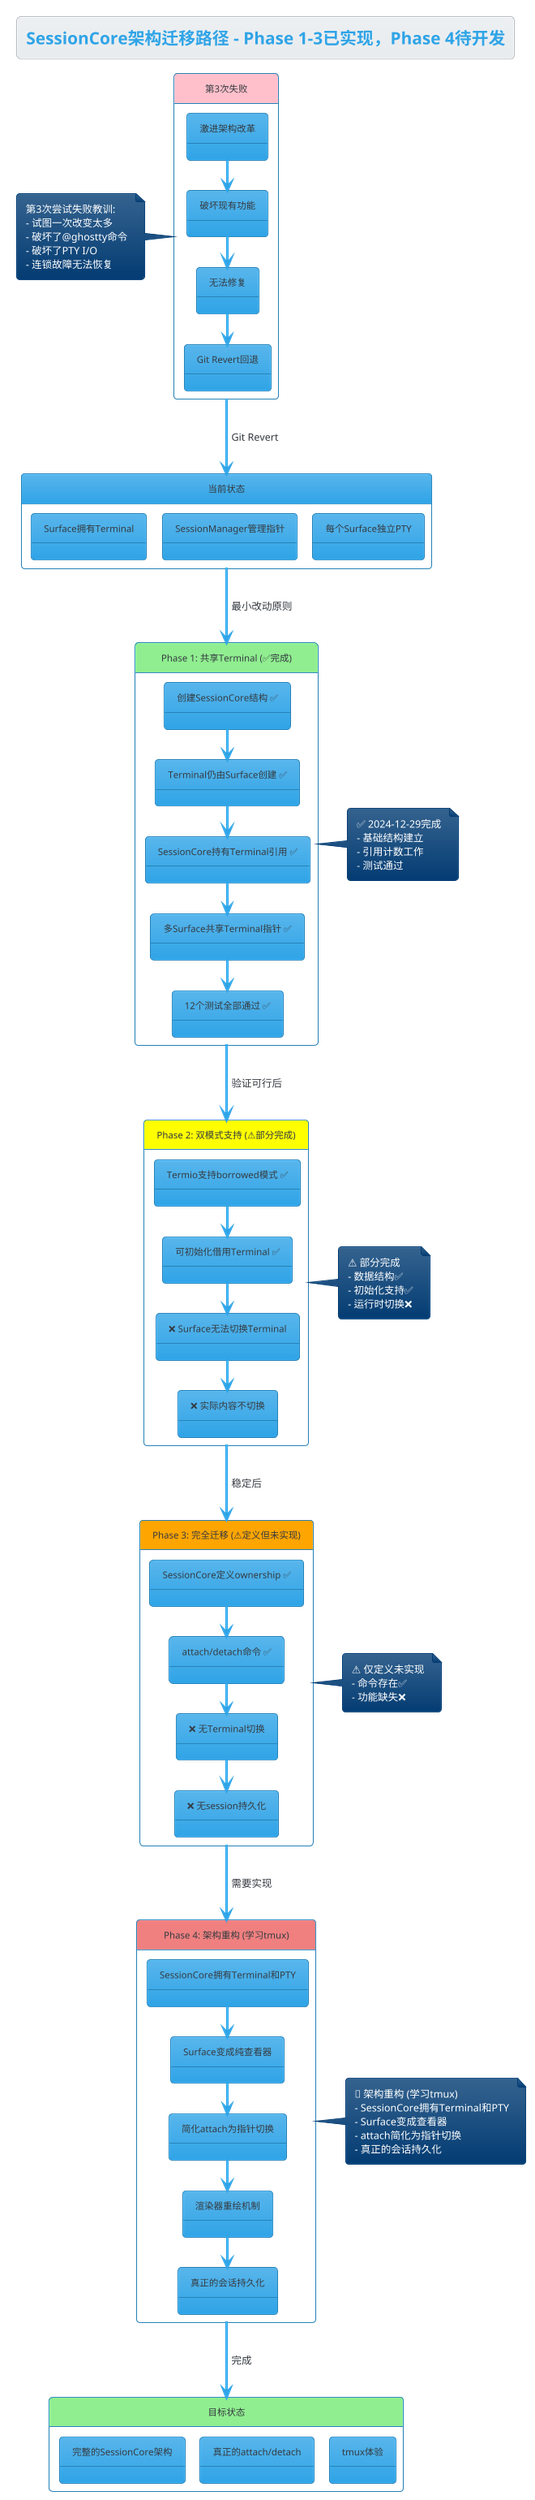 @startuml migration-path
!theme cerulean
title SessionCore架构迁移路径 - Phase 1-3已实现，Phase 4待开发

state "第3次失败" as Failed #Pink {
    state "激进架构改革" as F1
    state "破坏现有功能" as F2
    state "无法修复" as F3
    state "Git Revert回退" as F4
    F1 --> F2
    F2 --> F3
    F3 --> F4
}

state "当前状态" as Current {
    state "Surface拥有Terminal" as S1
    state "SessionManager管理指针" as S2
    state "每个Surface独立PTY" as S3
}

state "Phase 1: 共享Terminal (✅完成)" as Phase1 #LightGreen {
    state "创建SessionCore结构 ✅" as P1_1
    state "Terminal仍由Surface创建 ✅" as P1_2
    state "SessionCore持有Terminal引用 ✅" as P1_3
    state "多Surface共享Terminal指针 ✅" as P1_4
    state "12个测试全部通过 ✅" as P1_5
    P1_1 --> P1_2
    P1_2 --> P1_3
    P1_3 --> P1_4
    P1_4 --> P1_5
}

state "Phase 2: 双模式支持 (⚠️部分完成)" as Phase2 #Yellow {
    state "Termio支持borrowed模式 ✅" as P2_1
    state "可初始化借用Terminal ✅" as P2_2  
    state "❌ Surface无法切换Terminal" as P2_3
    state "❌ 实际内容不切换" as P2_4
    P2_1 --> P2_2
    P2_2 --> P2_3
    P2_3 --> P2_4
}

state "Phase 3: 完全迁移 (⚠️定义但未实现)" as Phase3 #Orange {
    state "SessionCore定义ownership ✅" as P3_1
    state "attach/detach命令 ✅" as P3_2
    state "❌ 无Terminal切换" as P3_3
    state "❌ 无session持久化" as P3_4
    P3_1 --> P3_2
    P3_2 --> P3_3
    P3_3 --> P3_4
}

state "Phase 4: 架构重构 (学习tmux)" as Phase4 #LightCoral {
    state "SessionCore拥有Terminal和PTY" as P4_1
    state "Surface变成纯查看器" as P4_2
    state "简化attach为指针切换" as P4_3
    state "渲染器重绘机制" as P4_4
    state "真正的会话持久化" as P4_5
    P4_1 --> P4_2
    P4_2 --> P4_3
    P4_3 --> P4_4
    P4_4 --> P4_5
}

state "目标状态" as Target #LightGreen {
    state "完整的SessionCore架构" as T1
    state "真正的attach/detach" as T2
    state "tmux体验" as T3
}

Failed --> Current: Git Revert
Current --> Phase1: 最小改动原则
Phase1 --> Phase2: 验证可行后
Phase2 --> Phase3: 稳定后
Phase3 --> Phase4: 需要实现
Phase4 --> Target: 完成

note left of Failed
  第3次尝试失败教训:
  - 试图一次改变太多
  - 破坏了@ghostty命令
  - 破坏了PTY I/O
  - 连锁故障无法恢复
end note

note right of Phase1
  ✅ 2024-12-29完成
  - 基础结构建立
  - 引用计数工作
  - 测试通过
end note

note right of Phase2  
  ⚠️ 部分完成
  - 数据结构✅
  - 初始化支持✅
  - 运行时切换❌
end note

note right of Phase3
  ⚠️ 仅定义未实现
  - 命令存在✅
  - 功能缺失❌
end note

note right of Phase4
  🎯 架构重构 (学习tmux)
  - SessionCore拥有Terminal和PTY
  - Surface变成查看器
  - attach简化为指针切换
  - 真正的会话持久化
end note

@enduml